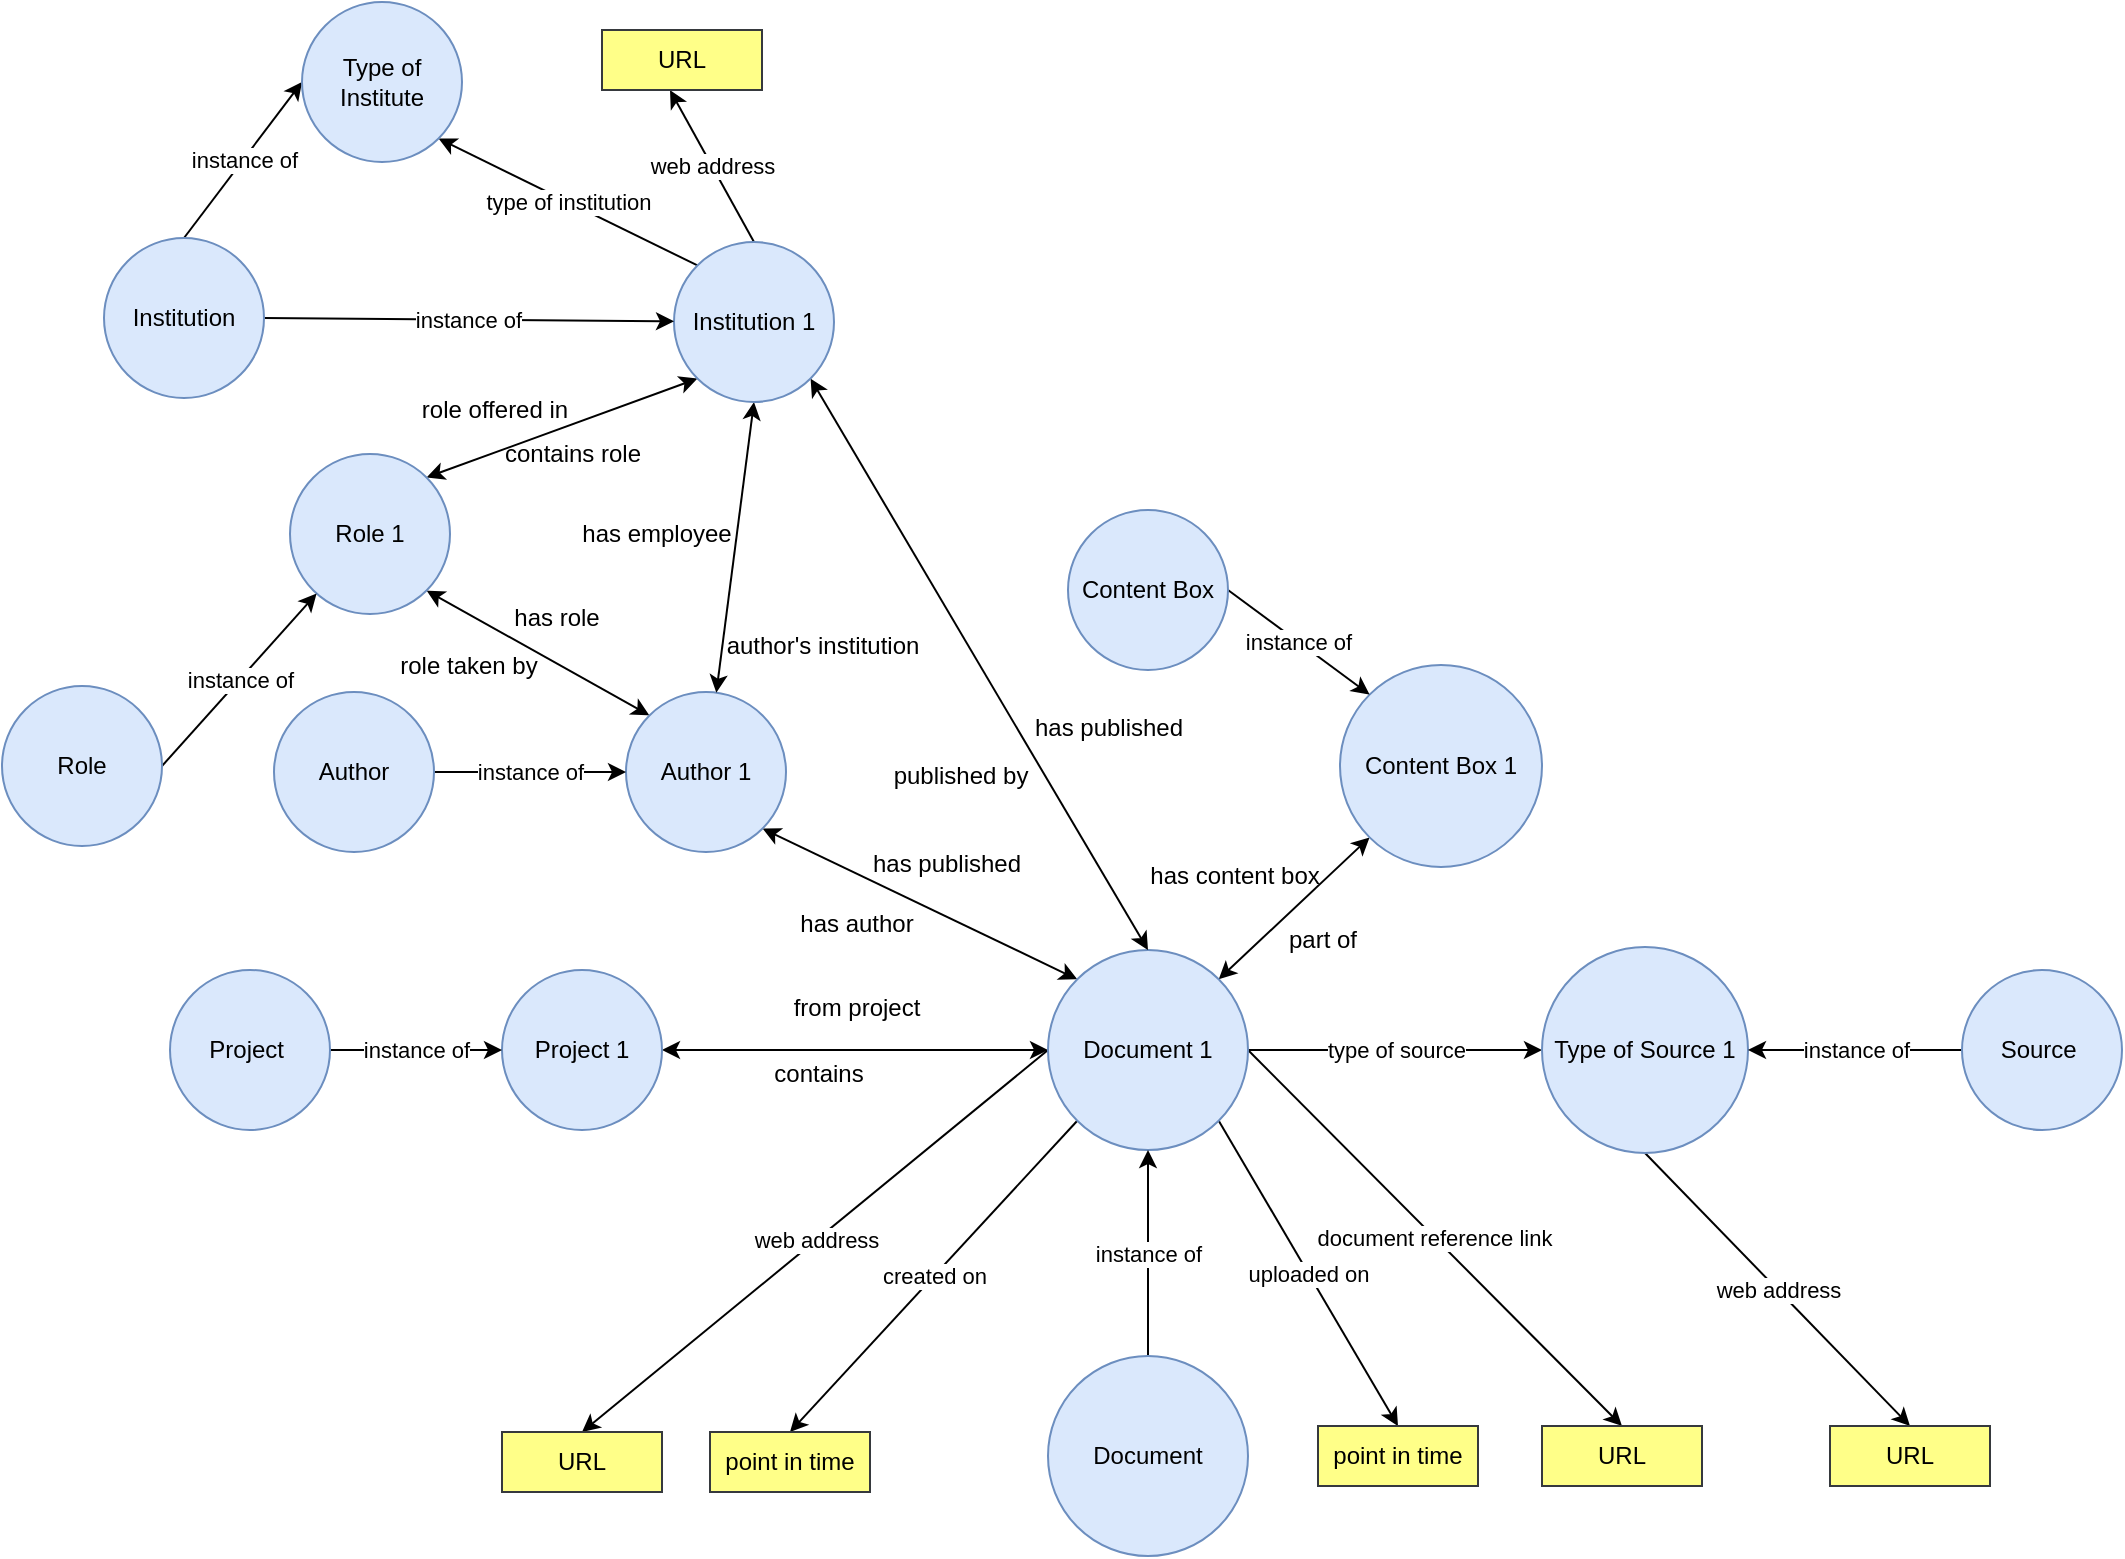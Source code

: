 <mxfile version="20.0.1" type="github">
  <diagram id="_LDIzzA4whaDLL0F4yO1" name="Page-1">
    <mxGraphModel dx="1422" dy="802" grid="0" gridSize="10" guides="1" tooltips="1" connect="1" arrows="1" fold="1" page="1" pageScale="1" pageWidth="1169" pageHeight="827" math="0" shadow="0">
      <root>
        <mxCell id="0" />
        <mxCell id="1" parent="0" />
        <mxCell id="1YojeuiARXj40H76-YGO-9" value="created on" style="edgeStyle=none;rounded=0;orthogonalLoop=1;jettySize=auto;html=1;exitX=0;exitY=1;exitDx=0;exitDy=0;entryX=0.5;entryY=0;entryDx=0;entryDy=0;" edge="1" parent="1" source="1YojeuiARXj40H76-YGO-1" target="1YojeuiARXj40H76-YGO-4">
          <mxGeometry relative="1" as="geometry" />
        </mxCell>
        <mxCell id="1YojeuiARXj40H76-YGO-10" value="uploaded on" style="edgeStyle=none;rounded=0;orthogonalLoop=1;jettySize=auto;html=1;exitX=1;exitY=1;exitDx=0;exitDy=0;entryX=0.5;entryY=0;entryDx=0;entryDy=0;" edge="1" parent="1" source="1YojeuiARXj40H76-YGO-1" target="1YojeuiARXj40H76-YGO-5">
          <mxGeometry relative="1" as="geometry" />
        </mxCell>
        <mxCell id="1YojeuiARXj40H76-YGO-11" value="web address" style="edgeStyle=none;rounded=0;orthogonalLoop=1;jettySize=auto;html=1;exitX=0;exitY=0.5;exitDx=0;exitDy=0;entryX=0.5;entryY=0;entryDx=0;entryDy=0;" edge="1" parent="1" source="1YojeuiARXj40H76-YGO-1" target="1YojeuiARXj40H76-YGO-6">
          <mxGeometry relative="1" as="geometry" />
        </mxCell>
        <mxCell id="1YojeuiARXj40H76-YGO-12" value="document reference link" style="edgeStyle=none;rounded=0;orthogonalLoop=1;jettySize=auto;html=1;exitX=1;exitY=0.5;exitDx=0;exitDy=0;entryX=0.5;entryY=0;entryDx=0;entryDy=0;" edge="1" parent="1" source="1YojeuiARXj40H76-YGO-1" target="1YojeuiARXj40H76-YGO-7">
          <mxGeometry relative="1" as="geometry" />
        </mxCell>
        <mxCell id="1YojeuiARXj40H76-YGO-14" style="edgeStyle=none;rounded=0;orthogonalLoop=1;jettySize=auto;html=1;exitX=0;exitY=0.5;exitDx=0;exitDy=0;entryX=1;entryY=0.5;entryDx=0;entryDy=0;startArrow=classic;startFill=1;" edge="1" parent="1" source="1YojeuiARXj40H76-YGO-1" target="1YojeuiARXj40H76-YGO-13">
          <mxGeometry relative="1" as="geometry" />
        </mxCell>
        <mxCell id="1YojeuiARXj40H76-YGO-20" value="type of source" style="edgeStyle=none;rounded=0;orthogonalLoop=1;jettySize=auto;html=1;exitX=1;exitY=0.5;exitDx=0;exitDy=0;startArrow=none;startFill=0;" edge="1" parent="1" source="1YojeuiARXj40H76-YGO-1" target="1YojeuiARXj40H76-YGO-19">
          <mxGeometry relative="1" as="geometry" />
        </mxCell>
        <mxCell id="1YojeuiARXj40H76-YGO-26" style="edgeStyle=none;rounded=0;orthogonalLoop=1;jettySize=auto;html=1;exitX=0;exitY=0;exitDx=0;exitDy=0;entryX=1;entryY=1;entryDx=0;entryDy=0;startArrow=classic;startFill=1;" edge="1" parent="1" source="1YojeuiARXj40H76-YGO-1" target="1YojeuiARXj40H76-YGO-25">
          <mxGeometry relative="1" as="geometry" />
        </mxCell>
        <mxCell id="1YojeuiARXj40H76-YGO-61" style="edgeStyle=none;rounded=0;orthogonalLoop=1;jettySize=auto;html=1;exitX=1;exitY=0;exitDx=0;exitDy=0;entryX=0;entryY=1;entryDx=0;entryDy=0;startArrow=classic;startFill=1;" edge="1" parent="1" source="1YojeuiARXj40H76-YGO-1" target="1YojeuiARXj40H76-YGO-60">
          <mxGeometry relative="1" as="geometry" />
        </mxCell>
        <mxCell id="1YojeuiARXj40H76-YGO-1" value="Document 1" style="ellipse;whiteSpace=wrap;html=1;aspect=fixed;fillColor=#dae8fc;strokeColor=#6c8ebf;" vertex="1" parent="1">
          <mxGeometry x="530" y="492" width="100" height="100" as="geometry" />
        </mxCell>
        <mxCell id="1YojeuiARXj40H76-YGO-3" value="instance of" style="rounded=0;orthogonalLoop=1;jettySize=auto;html=1;exitX=0.5;exitY=0;exitDx=0;exitDy=0;" edge="1" parent="1" source="1YojeuiARXj40H76-YGO-2" target="1YojeuiARXj40H76-YGO-1">
          <mxGeometry relative="1" as="geometry" />
        </mxCell>
        <mxCell id="1YojeuiARXj40H76-YGO-2" value="Document" style="ellipse;whiteSpace=wrap;html=1;aspect=fixed;fillColor=#dae8fc;strokeColor=#6c8ebf;" vertex="1" parent="1">
          <mxGeometry x="530" y="695" width="100" height="100" as="geometry" />
        </mxCell>
        <mxCell id="1YojeuiARXj40H76-YGO-4" value="point in time" style="whiteSpace=wrap;html=1;fillColor=#ffff88;strokeColor=#36393d;" vertex="1" parent="1">
          <mxGeometry x="361" y="733" width="80" height="30" as="geometry" />
        </mxCell>
        <mxCell id="1YojeuiARXj40H76-YGO-5" value="point in time" style="whiteSpace=wrap;html=1;fillColor=#ffff88;strokeColor=#36393d;" vertex="1" parent="1">
          <mxGeometry x="665" y="730" width="80" height="30" as="geometry" />
        </mxCell>
        <mxCell id="1YojeuiARXj40H76-YGO-6" value="URL" style="whiteSpace=wrap;html=1;fillColor=#ffff88;strokeColor=#36393d;" vertex="1" parent="1">
          <mxGeometry x="257" y="733" width="80" height="30" as="geometry" />
        </mxCell>
        <mxCell id="1YojeuiARXj40H76-YGO-7" value="URL" style="whiteSpace=wrap;html=1;fillColor=#ffff88;strokeColor=#36393d;" vertex="1" parent="1">
          <mxGeometry x="777" y="730" width="80" height="30" as="geometry" />
        </mxCell>
        <mxCell id="1YojeuiARXj40H76-YGO-13" value="Project 1" style="ellipse;whiteSpace=wrap;html=1;aspect=fixed;fillColor=#dae8fc;strokeColor=#6c8ebf;" vertex="1" parent="1">
          <mxGeometry x="257" y="502" width="80" height="80" as="geometry" />
        </mxCell>
        <mxCell id="1YojeuiARXj40H76-YGO-15" value="from project" style="text;html=1;align=center;verticalAlign=middle;resizable=0;points=[];autosize=1;strokeColor=none;fillColor=none;" vertex="1" parent="1">
          <mxGeometry x="397" y="512" width="73" height="18" as="geometry" />
        </mxCell>
        <mxCell id="1YojeuiARXj40H76-YGO-16" value="contains" style="text;html=1;align=center;verticalAlign=middle;resizable=0;points=[];autosize=1;strokeColor=none;fillColor=none;" vertex="1" parent="1">
          <mxGeometry x="387" y="545" width="55" height="18" as="geometry" />
        </mxCell>
        <mxCell id="1YojeuiARXj40H76-YGO-18" value="instance of" style="edgeStyle=none;rounded=0;orthogonalLoop=1;jettySize=auto;html=1;exitX=1;exitY=0.5;exitDx=0;exitDy=0;entryX=0;entryY=0.5;entryDx=0;entryDy=0;startArrow=none;startFill=0;" edge="1" parent="1" source="1YojeuiARXj40H76-YGO-17" target="1YojeuiARXj40H76-YGO-13">
          <mxGeometry relative="1" as="geometry" />
        </mxCell>
        <mxCell id="1YojeuiARXj40H76-YGO-17" value="Project&amp;nbsp;" style="ellipse;whiteSpace=wrap;html=1;aspect=fixed;fillColor=#dae8fc;strokeColor=#6c8ebf;" vertex="1" parent="1">
          <mxGeometry x="91" y="502" width="80" height="80" as="geometry" />
        </mxCell>
        <mxCell id="1YojeuiARXj40H76-YGO-24" value="web address" style="edgeStyle=none;rounded=0;orthogonalLoop=1;jettySize=auto;html=1;exitX=0.5;exitY=1;exitDx=0;exitDy=0;entryX=0.5;entryY=0;entryDx=0;entryDy=0;startArrow=none;startFill=0;" edge="1" parent="1" source="1YojeuiARXj40H76-YGO-19" target="1YojeuiARXj40H76-YGO-23">
          <mxGeometry relative="1" as="geometry" />
        </mxCell>
        <mxCell id="1YojeuiARXj40H76-YGO-19" value="Type of Source 1" style="ellipse;whiteSpace=wrap;html=1;aspect=fixed;fillColor=#dae8fc;strokeColor=#6c8ebf;" vertex="1" parent="1">
          <mxGeometry x="777" y="490.5" width="103" height="103" as="geometry" />
        </mxCell>
        <mxCell id="1YojeuiARXj40H76-YGO-22" value="instance of" style="edgeStyle=none;rounded=0;orthogonalLoop=1;jettySize=auto;html=1;exitX=0;exitY=0.5;exitDx=0;exitDy=0;entryX=1;entryY=0.5;entryDx=0;entryDy=0;startArrow=none;startFill=0;" edge="1" parent="1" source="1YojeuiARXj40H76-YGO-21" target="1YojeuiARXj40H76-YGO-19">
          <mxGeometry relative="1" as="geometry" />
        </mxCell>
        <mxCell id="1YojeuiARXj40H76-YGO-21" value="Source&amp;nbsp;" style="ellipse;whiteSpace=wrap;html=1;aspect=fixed;fillColor=#dae8fc;strokeColor=#6c8ebf;" vertex="1" parent="1">
          <mxGeometry x="987" y="502" width="80" height="80" as="geometry" />
        </mxCell>
        <mxCell id="1YojeuiARXj40H76-YGO-23" value="URL" style="whiteSpace=wrap;html=1;fillColor=#ffff88;strokeColor=#36393d;" vertex="1" parent="1">
          <mxGeometry x="921" y="730" width="80" height="30" as="geometry" />
        </mxCell>
        <mxCell id="1YojeuiARXj40H76-YGO-38" style="edgeStyle=none;rounded=0;orthogonalLoop=1;jettySize=auto;html=1;exitX=0;exitY=0;exitDx=0;exitDy=0;entryX=1;entryY=1;entryDx=0;entryDy=0;startArrow=classic;startFill=1;" edge="1" parent="1" source="1YojeuiARXj40H76-YGO-25" target="1YojeuiARXj40H76-YGO-37">
          <mxGeometry relative="1" as="geometry" />
        </mxCell>
        <mxCell id="1YojeuiARXj40H76-YGO-25" value="Author 1" style="ellipse;whiteSpace=wrap;html=1;aspect=fixed;fillColor=#dae8fc;strokeColor=#6c8ebf;" vertex="1" parent="1">
          <mxGeometry x="319" y="363" width="80" height="80" as="geometry" />
        </mxCell>
        <mxCell id="1YojeuiARXj40H76-YGO-27" value="has published" style="text;html=1;align=center;verticalAlign=middle;resizable=0;points=[];autosize=1;strokeColor=none;fillColor=none;" vertex="1" parent="1">
          <mxGeometry x="437" y="440" width="84" height="18" as="geometry" />
        </mxCell>
        <mxCell id="1YojeuiARXj40H76-YGO-28" value="has author" style="text;html=1;align=center;verticalAlign=middle;resizable=0;points=[];autosize=1;strokeColor=none;fillColor=none;" vertex="1" parent="1">
          <mxGeometry x="400" y="470" width="67" height="18" as="geometry" />
        </mxCell>
        <mxCell id="1YojeuiARXj40H76-YGO-30" value="instance of" style="edgeStyle=none;rounded=0;orthogonalLoop=1;jettySize=auto;html=1;exitX=1;exitY=0.5;exitDx=0;exitDy=0;startArrow=none;startFill=0;" edge="1" parent="1" source="1YojeuiARXj40H76-YGO-29" target="1YojeuiARXj40H76-YGO-25">
          <mxGeometry relative="1" as="geometry" />
        </mxCell>
        <mxCell id="1YojeuiARXj40H76-YGO-29" value="Author" style="ellipse;whiteSpace=wrap;html=1;aspect=fixed;fillColor=#dae8fc;strokeColor=#6c8ebf;" vertex="1" parent="1">
          <mxGeometry x="143" y="363" width="80" height="80" as="geometry" />
        </mxCell>
        <mxCell id="1YojeuiARXj40H76-YGO-34" style="edgeStyle=none;rounded=0;orthogonalLoop=1;jettySize=auto;html=1;exitX=1;exitY=1;exitDx=0;exitDy=0;entryX=0.5;entryY=0;entryDx=0;entryDy=0;startArrow=classic;startFill=1;" edge="1" parent="1" source="1YojeuiARXj40H76-YGO-31" target="1YojeuiARXj40H76-YGO-1">
          <mxGeometry relative="1" as="geometry" />
        </mxCell>
        <mxCell id="1YojeuiARXj40H76-YGO-41" style="edgeStyle=none;rounded=0;orthogonalLoop=1;jettySize=auto;html=1;exitX=0;exitY=1;exitDx=0;exitDy=0;entryX=1;entryY=0;entryDx=0;entryDy=0;startArrow=classic;startFill=1;" edge="1" parent="1" source="1YojeuiARXj40H76-YGO-31" target="1YojeuiARXj40H76-YGO-37">
          <mxGeometry relative="1" as="geometry" />
        </mxCell>
        <mxCell id="1YojeuiARXj40H76-YGO-45" value="type of institution" style="edgeStyle=none;rounded=0;orthogonalLoop=1;jettySize=auto;html=1;exitX=0;exitY=0;exitDx=0;exitDy=0;entryX=1;entryY=1;entryDx=0;entryDy=0;startArrow=none;startFill=0;" edge="1" parent="1" source="1YojeuiARXj40H76-YGO-31" target="1YojeuiARXj40H76-YGO-44">
          <mxGeometry relative="1" as="geometry" />
        </mxCell>
        <mxCell id="1YojeuiARXj40H76-YGO-48" value="web address" style="edgeStyle=none;rounded=0;orthogonalLoop=1;jettySize=auto;html=1;exitX=0.5;exitY=0;exitDx=0;exitDy=0;entryX=0.425;entryY=1;entryDx=0;entryDy=0;entryPerimeter=0;startArrow=none;startFill=0;" edge="1" parent="1" source="1YojeuiARXj40H76-YGO-31" target="1YojeuiARXj40H76-YGO-46">
          <mxGeometry relative="1" as="geometry" />
        </mxCell>
        <mxCell id="1YojeuiARXj40H76-YGO-56" style="edgeStyle=none;rounded=0;orthogonalLoop=1;jettySize=auto;html=1;exitX=0.5;exitY=1;exitDx=0;exitDy=0;startArrow=classic;startFill=1;" edge="1" parent="1" source="1YojeuiARXj40H76-YGO-31" target="1YojeuiARXj40H76-YGO-25">
          <mxGeometry relative="1" as="geometry" />
        </mxCell>
        <mxCell id="1YojeuiARXj40H76-YGO-31" value="Institution 1" style="ellipse;whiteSpace=wrap;html=1;aspect=fixed;fillColor=#dae8fc;strokeColor=#6c8ebf;" vertex="1" parent="1">
          <mxGeometry x="343" y="138" width="80" height="80" as="geometry" />
        </mxCell>
        <mxCell id="1YojeuiARXj40H76-YGO-33" value="instance of" style="edgeStyle=none;rounded=0;orthogonalLoop=1;jettySize=auto;html=1;exitX=1;exitY=0.5;exitDx=0;exitDy=0;startArrow=none;startFill=0;" edge="1" parent="1" source="1YojeuiARXj40H76-YGO-32" target="1YojeuiARXj40H76-YGO-31">
          <mxGeometry relative="1" as="geometry" />
        </mxCell>
        <mxCell id="1YojeuiARXj40H76-YGO-51" value="instance of" style="edgeStyle=none;rounded=0;orthogonalLoop=1;jettySize=auto;html=1;exitX=0.5;exitY=0;exitDx=0;exitDy=0;entryX=0;entryY=0.5;entryDx=0;entryDy=0;startArrow=none;startFill=0;" edge="1" parent="1" source="1YojeuiARXj40H76-YGO-32" target="1YojeuiARXj40H76-YGO-44">
          <mxGeometry relative="1" as="geometry" />
        </mxCell>
        <mxCell id="1YojeuiARXj40H76-YGO-32" value="Institution" style="ellipse;whiteSpace=wrap;html=1;aspect=fixed;fillColor=#dae8fc;strokeColor=#6c8ebf;" vertex="1" parent="1">
          <mxGeometry x="58" y="136" width="80" height="80" as="geometry" />
        </mxCell>
        <mxCell id="1YojeuiARXj40H76-YGO-35" value="has published" style="text;html=1;align=center;verticalAlign=middle;resizable=0;points=[];autosize=1;strokeColor=none;fillColor=none;" vertex="1" parent="1">
          <mxGeometry x="518" y="372" width="84" height="18" as="geometry" />
        </mxCell>
        <mxCell id="1YojeuiARXj40H76-YGO-36" value="published by" style="text;html=1;align=center;verticalAlign=middle;resizable=0;points=[];autosize=1;strokeColor=none;fillColor=none;" vertex="1" parent="1">
          <mxGeometry x="447" y="396" width="77" height="18" as="geometry" />
        </mxCell>
        <mxCell id="1YojeuiARXj40H76-YGO-37" value="Role 1" style="ellipse;whiteSpace=wrap;html=1;aspect=fixed;fillColor=#dae8fc;strokeColor=#6c8ebf;" vertex="1" parent="1">
          <mxGeometry x="151" y="244" width="80" height="80" as="geometry" />
        </mxCell>
        <mxCell id="1YojeuiARXj40H76-YGO-39" value="has role" style="text;html=1;align=center;verticalAlign=middle;resizable=0;points=[];autosize=1;strokeColor=none;fillColor=none;" vertex="1" parent="1">
          <mxGeometry x="257" y="317" width="53" height="18" as="geometry" />
        </mxCell>
        <mxCell id="1YojeuiARXj40H76-YGO-40" value="role taken by" style="text;html=1;align=center;verticalAlign=middle;resizable=0;points=[];autosize=1;strokeColor=none;fillColor=none;" vertex="1" parent="1">
          <mxGeometry x="200" y="341" width="79" height="18" as="geometry" />
        </mxCell>
        <mxCell id="1YojeuiARXj40H76-YGO-42" value="contains role" style="text;html=1;align=center;verticalAlign=middle;resizable=0;points=[];autosize=1;strokeColor=none;fillColor=none;" vertex="1" parent="1">
          <mxGeometry x="253" y="235" width="78" height="18" as="geometry" />
        </mxCell>
        <mxCell id="1YojeuiARXj40H76-YGO-43" value="role offered in" style="text;html=1;align=center;verticalAlign=middle;resizable=0;points=[];autosize=1;strokeColor=none;fillColor=none;" vertex="1" parent="1">
          <mxGeometry x="211" y="213" width="83" height="18" as="geometry" />
        </mxCell>
        <mxCell id="1YojeuiARXj40H76-YGO-44" value="Type of Institute" style="ellipse;whiteSpace=wrap;html=1;aspect=fixed;fillColor=#dae8fc;strokeColor=#6c8ebf;" vertex="1" parent="1">
          <mxGeometry x="157" y="18" width="80" height="80" as="geometry" />
        </mxCell>
        <mxCell id="1YojeuiARXj40H76-YGO-46" value="URL" style="whiteSpace=wrap;html=1;fillColor=#ffff88;strokeColor=#36393d;" vertex="1" parent="1">
          <mxGeometry x="307" y="32" width="80" height="30" as="geometry" />
        </mxCell>
        <mxCell id="1YojeuiARXj40H76-YGO-55" value="instance of" style="edgeStyle=none;rounded=0;orthogonalLoop=1;jettySize=auto;html=1;exitX=1;exitY=0.5;exitDx=0;exitDy=0;startArrow=none;startFill=0;" edge="1" parent="1" source="1YojeuiARXj40H76-YGO-53" target="1YojeuiARXj40H76-YGO-37">
          <mxGeometry relative="1" as="geometry" />
        </mxCell>
        <mxCell id="1YojeuiARXj40H76-YGO-53" value="Role" style="ellipse;whiteSpace=wrap;html=1;aspect=fixed;fillColor=#dae8fc;strokeColor=#6c8ebf;" vertex="1" parent="1">
          <mxGeometry x="7" y="360" width="80" height="80" as="geometry" />
        </mxCell>
        <mxCell id="1YojeuiARXj40H76-YGO-57" value="has employee" style="text;html=1;align=center;verticalAlign=middle;resizable=0;points=[];autosize=1;strokeColor=none;fillColor=none;" vertex="1" parent="1">
          <mxGeometry x="291" y="275" width="85" height="18" as="geometry" />
        </mxCell>
        <mxCell id="1YojeuiARXj40H76-YGO-58" value="author&#39;s institution" style="text;html=1;align=center;verticalAlign=middle;resizable=0;points=[];autosize=1;strokeColor=none;fillColor=none;" vertex="1" parent="1">
          <mxGeometry x="364" y="331" width="106" height="18" as="geometry" />
        </mxCell>
        <mxCell id="1YojeuiARXj40H76-YGO-60" value="Content Box 1" style="ellipse;whiteSpace=wrap;html=1;aspect=fixed;fillColor=#dae8fc;strokeColor=#6c8ebf;" vertex="1" parent="1">
          <mxGeometry x="676" y="349.5" width="101" height="101" as="geometry" />
        </mxCell>
        <mxCell id="1YojeuiARXj40H76-YGO-62" value="has content box" style="text;html=1;align=center;verticalAlign=middle;resizable=0;points=[];autosize=1;strokeColor=none;fillColor=none;" vertex="1" parent="1">
          <mxGeometry x="575" y="446" width="95" height="18" as="geometry" />
        </mxCell>
        <mxCell id="1YojeuiARXj40H76-YGO-63" value="part of" style="text;html=1;align=center;verticalAlign=middle;resizable=0;points=[];autosize=1;strokeColor=none;fillColor=none;" vertex="1" parent="1">
          <mxGeometry x="645" y="478" width="44" height="18" as="geometry" />
        </mxCell>
        <mxCell id="1YojeuiARXj40H76-YGO-65" value="instance of" style="edgeStyle=none;rounded=0;orthogonalLoop=1;jettySize=auto;html=1;exitX=1;exitY=0.5;exitDx=0;exitDy=0;entryX=0;entryY=0;entryDx=0;entryDy=0;startArrow=none;startFill=0;" edge="1" parent="1" source="1YojeuiARXj40H76-YGO-64" target="1YojeuiARXj40H76-YGO-60">
          <mxGeometry relative="1" as="geometry" />
        </mxCell>
        <mxCell id="1YojeuiARXj40H76-YGO-64" value="Content Box" style="ellipse;whiteSpace=wrap;html=1;aspect=fixed;fillColor=#dae8fc;strokeColor=#6c8ebf;" vertex="1" parent="1">
          <mxGeometry x="540" y="272" width="80" height="80" as="geometry" />
        </mxCell>
      </root>
    </mxGraphModel>
  </diagram>
</mxfile>
